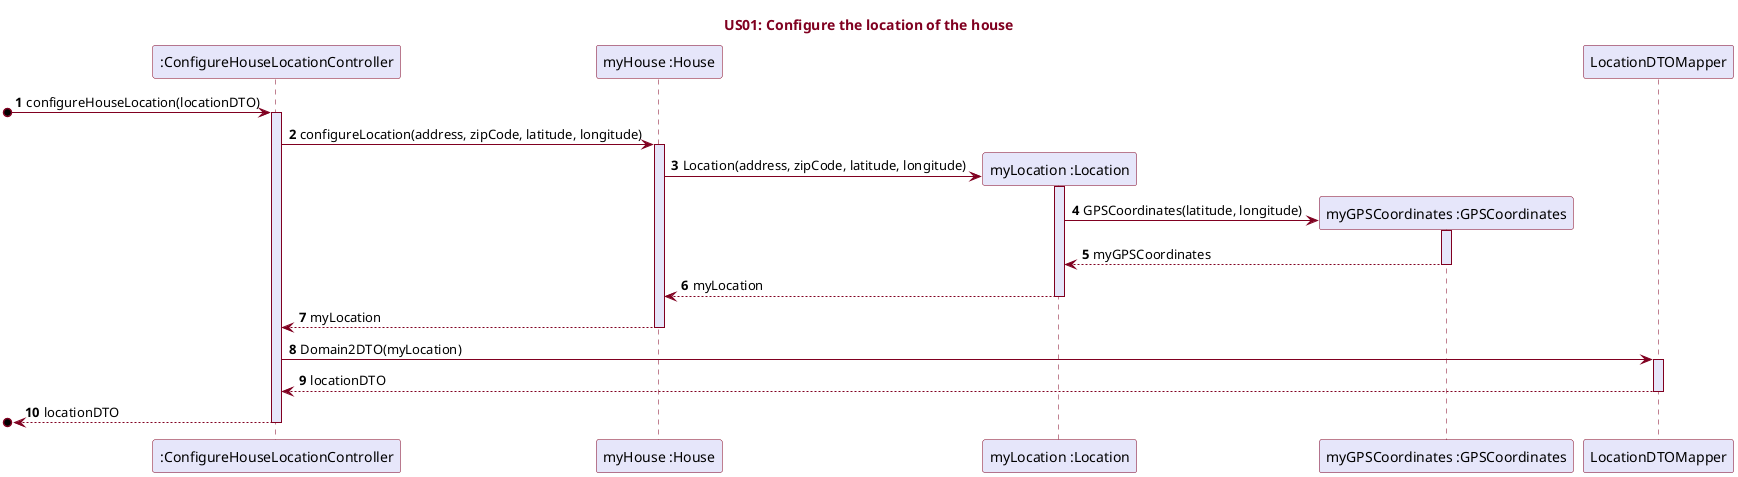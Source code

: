 @startuml
'https://plantuml.com/sequence-diagram

title <font color=#800020>US01: Configure the location of the house</font>

skinparam sequence {
ArrowColor #800020
LifeLineBorderColor #800020
LifeLineBackgroundColor #E6E6FA
ParticipantBorderColor #800020
ParticipantBackgroundColor #E6E6FA
}

autonumber

[o->":ConfigureHouseLocationController": configureHouseLocation(locationDTO)
activate ":ConfigureHouseLocationController"
":ConfigureHouseLocationController"->"myHouse :House": configureLocation(address, zipCode, latitude, longitude)
activate "myHouse :House"
"myHouse :House"->"myLocation :Location" ** : Location(address, zipCode, latitude, longitude)
activate "myLocation :Location"
"myLocation :Location"->"myGPSCoordinates :GPSCoordinates" ** : GPSCoordinates(latitude, longitude)
activate "myGPSCoordinates :GPSCoordinates"
"myGPSCoordinates :GPSCoordinates"-->"myLocation :Location" : myGPSCoordinates
deactivate "myGPSCoordinates :GPSCoordinates"
"myLocation :Location"-->"myHouse :House" : myLocation
deactivate "myLocation :Location"
"myHouse :House"-->":ConfigureHouseLocationController": myLocation
deactivate "myHouse :House"
":ConfigureHouseLocationController"->"LocationDTOMapper": Domain2DTO(myLocation)
activate "LocationDTOMapper"
"LocationDTOMapper"-->":ConfigureHouseLocationController": locationDTO
deactivate "LocationDTOMapper"
[o<--":ConfigureHouseLocationController": locationDTO
deactivate ":ConfigureHouseLocationController"

@enduml